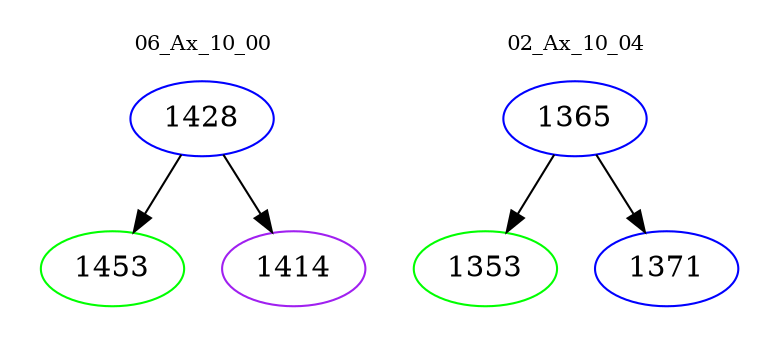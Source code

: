 digraph{
subgraph cluster_0 {
color = white
label = "06_Ax_10_00";
fontsize=10;
T0_1428 [label="1428", color="blue"]
T0_1428 -> T0_1453 [color="black"]
T0_1453 [label="1453", color="green"]
T0_1428 -> T0_1414 [color="black"]
T0_1414 [label="1414", color="purple"]
}
subgraph cluster_1 {
color = white
label = "02_Ax_10_04";
fontsize=10;
T1_1365 [label="1365", color="blue"]
T1_1365 -> T1_1353 [color="black"]
T1_1353 [label="1353", color="green"]
T1_1365 -> T1_1371 [color="black"]
T1_1371 [label="1371", color="blue"]
}
}
